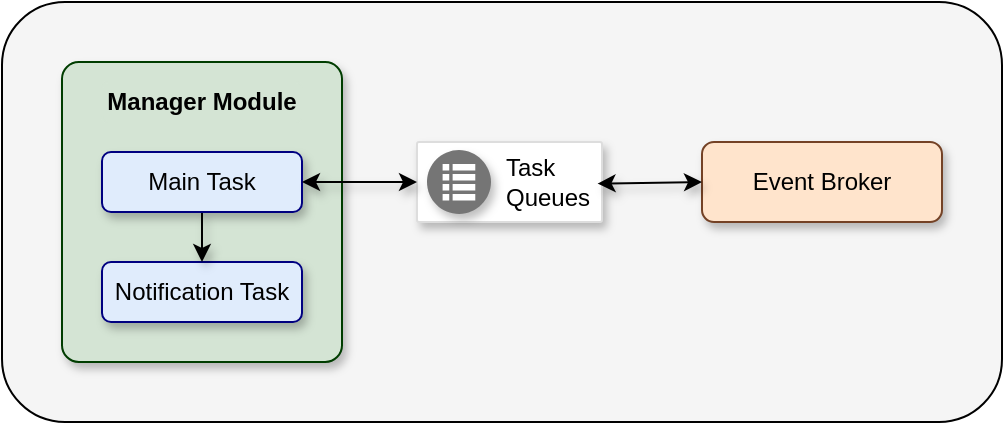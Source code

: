<mxfile version="24.7.1" type="github">
  <diagram id="C5RBs43oDa-KdzZeNtuy" name="Page-1">
    <mxGraphModel dx="819" dy="446" grid="1" gridSize="10" guides="1" tooltips="1" connect="1" arrows="1" fold="1" page="1" pageScale="1" pageWidth="827" pageHeight="1169" math="0" shadow="0">
      <root>
        <mxCell id="WIyWlLk6GJQsqaUBKTNV-0" />
        <mxCell id="WIyWlLk6GJQsqaUBKTNV-1" parent="WIyWlLk6GJQsqaUBKTNV-0" />
        <mxCell id="MWZ-FeETw1VFMS76Nx6C-34" value="" style="rounded=1;whiteSpace=wrap;html=1;strokeColor=#000000;fillColor=#f5f5f5;" vertex="1" parent="WIyWlLk6GJQsqaUBKTNV-1">
          <mxGeometry x="120" y="80" width="500" height="210" as="geometry" />
        </mxCell>
        <mxCell id="MWZ-FeETw1VFMS76Nx6C-13" value="" style="rounded=1;whiteSpace=wrap;html=1;fontSize=12;glass=0;strokeWidth=1;shadow=1;fillColor=#d4e4d4;strokeColor=#003D00;align=center;arcSize=6;" vertex="1" parent="WIyWlLk6GJQsqaUBKTNV-1">
          <mxGeometry x="150" y="110" width="140" height="150" as="geometry" />
        </mxCell>
        <mxCell id="MWZ-FeETw1VFMS76Nx6C-14" value="Event Broker" style="rounded=1;whiteSpace=wrap;html=1;fontSize=12;glass=0;strokeWidth=1;shadow=1;fillColor=#ffe4cc;strokeColor=#744226;arcSize=15;gradientColor=none;gradientDirection=north;" vertex="1" parent="WIyWlLk6GJQsqaUBKTNV-1">
          <mxGeometry x="470" y="150" width="120" height="40" as="geometry" />
        </mxCell>
        <mxCell id="MWZ-FeETw1VFMS76Nx6C-15" value="" style="strokeColor=#dddddd;shadow=1;strokeWidth=1;rounded=1;absoluteArcSize=1;arcSize=2;" vertex="1" parent="WIyWlLk6GJQsqaUBKTNV-1">
          <mxGeometry x="327.5" y="150" width="92.5" height="40" as="geometry" />
        </mxCell>
        <mxCell id="MWZ-FeETw1VFMS76Nx6C-16" value="Task&#xa;Queues" style="sketch=0;dashed=0;connectable=0;html=1;fillColor=#757575;strokeColor=none;shape=mxgraph.gcp2.task_queues;part=1;labelPosition=right;verticalLabelPosition=middle;align=left;verticalAlign=middle;spacingLeft=5;fontSize=12;shadow=1;" vertex="1" parent="MWZ-FeETw1VFMS76Nx6C-15">
          <mxGeometry y="0.5" width="32" height="32" relative="1" as="geometry">
            <mxPoint x="5" y="-16" as="offset" />
          </mxGeometry>
        </mxCell>
        <mxCell id="MWZ-FeETw1VFMS76Nx6C-17" value="&lt;span style=&quot;background-color: initial;&quot;&gt;&lt;b&gt;Manager Module&lt;/b&gt;&lt;/span&gt;" style="rounded=1;whiteSpace=wrap;html=1;fontSize=12;glass=0;strokeWidth=1;shadow=0;fillColor=#D4E4D4;strokeColor=#D4E4D4;" vertex="1" parent="WIyWlLk6GJQsqaUBKTNV-1">
          <mxGeometry x="170" y="120" width="100" height="20" as="geometry" />
        </mxCell>
        <mxCell id="MWZ-FeETw1VFMS76Nx6C-18" value="Notification Task" style="rounded=1;whiteSpace=wrap;html=1;fontSize=12;glass=0;strokeWidth=1;shadow=1;fillColor=#e0ecfc;strokeColor=#000080;arcSize=15;" vertex="1" parent="WIyWlLk6GJQsqaUBKTNV-1">
          <mxGeometry x="170" y="210" width="100" height="30" as="geometry" />
        </mxCell>
        <mxCell id="MWZ-FeETw1VFMS76Nx6C-19" value="" style="edgeStyle=orthogonalEdgeStyle;rounded=0;orthogonalLoop=1;jettySize=auto;html=1;shadow=1;" edge="1" parent="WIyWlLk6GJQsqaUBKTNV-1" source="MWZ-FeETw1VFMS76Nx6C-20" target="MWZ-FeETw1VFMS76Nx6C-18">
          <mxGeometry relative="1" as="geometry" />
        </mxCell>
        <mxCell id="MWZ-FeETw1VFMS76Nx6C-20" value="Main Task" style="rounded=1;whiteSpace=wrap;html=1;fontSize=12;glass=0;strokeWidth=1;shadow=1;fillColor=#e0ecfc;strokeColor=#000080;arcSize=15;" vertex="1" parent="WIyWlLk6GJQsqaUBKTNV-1">
          <mxGeometry x="170" y="155" width="100" height="30" as="geometry" />
        </mxCell>
        <mxCell id="MWZ-FeETw1VFMS76Nx6C-21" value="" style="endArrow=classic;startArrow=classic;html=1;rounded=0;exitX=0.976;exitY=0.52;exitDx=0;exitDy=0;exitPerimeter=0;entryX=0;entryY=0.5;entryDx=0;entryDy=0;shadow=1;" edge="1" parent="WIyWlLk6GJQsqaUBKTNV-1" source="MWZ-FeETw1VFMS76Nx6C-15" target="MWZ-FeETw1VFMS76Nx6C-14">
          <mxGeometry width="50" height="50" relative="1" as="geometry">
            <mxPoint x="640" y="315" as="sourcePoint" />
            <mxPoint x="460" y="185" as="targetPoint" />
          </mxGeometry>
        </mxCell>
        <mxCell id="MWZ-FeETw1VFMS76Nx6C-22" value="" style="endArrow=classic;startArrow=classic;html=1;rounded=0;entryX=0;entryY=0.5;entryDx=0;entryDy=0;shadow=1;" edge="1" parent="WIyWlLk6GJQsqaUBKTNV-1" source="MWZ-FeETw1VFMS76Nx6C-20" target="MWZ-FeETw1VFMS76Nx6C-15">
          <mxGeometry width="50" height="50" relative="1" as="geometry">
            <mxPoint x="219.71" y="135" as="sourcePoint" />
            <mxPoint x="310" y="215" as="targetPoint" />
            <Array as="points" />
          </mxGeometry>
        </mxCell>
      </root>
    </mxGraphModel>
  </diagram>
</mxfile>
